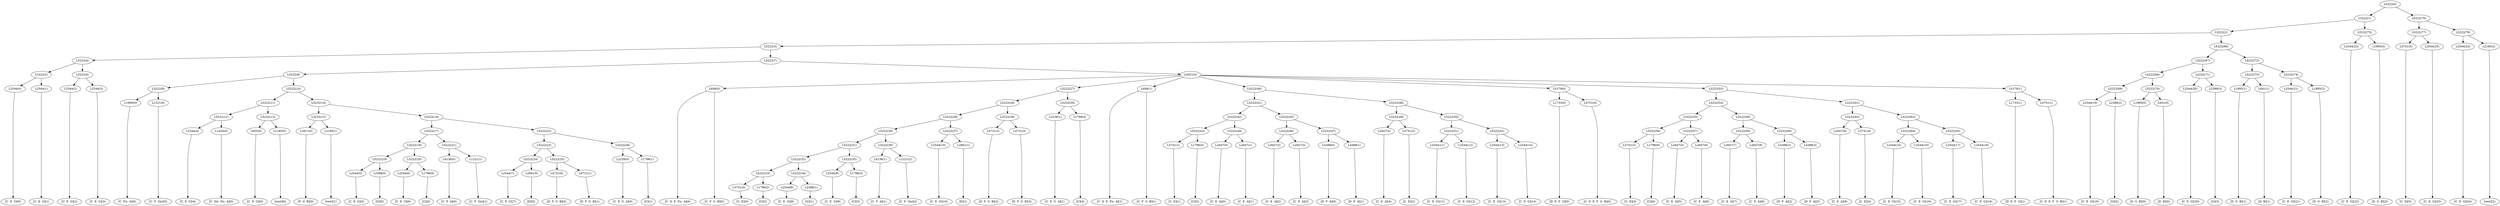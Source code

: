 digraph sample{
"L2544(0)"->"[C  E  G](0)"
"L2544(1)"->"[C  E  G](1)"
"L5222(5)"->"L2544(0)"
"L5222(5)"->"L2544(1)"
"L2544(2)"->"[C  E  G](2)"
"L2544(3)"->"[C  E  G](3)"
"L5222(6)"->"L2544(2)"
"L5222(6)"->"L2544(3)"
"L5222(4)"->"L5222(5)"
"L5222(4)"->"L5222(6)"
"L1909(0)"->"[C  Fis  A](0)"
"L1221(0)"->"[C  F  Gis](0)"
"L5222(9)"->"L1909(0)"
"L5222(9)"->"L1221(0)"
"L2544(4)"->"[C  E  G](4)"
"L1420(0)"->"[C  Dis  Fis  A](0)"
"L5222(12)"->"L2544(4)"
"L5222(12)"->"L1420(0)"
"L655(0)"->"[C  D  G](0)"
"L2185(0)"->"[rest](0)"
"L5222(13)"->"L655(0)"
"L5222(13)"->"L2185(0)"
"L5222(11)"->"L5222(12)"
"L5222(11)"->"L5222(13)"
"L3811(0)"->"[F  G  B](0)"
"L2185(1)"->"[rest](1)"
"L5222(15)"->"L3811(0)"
"L5222(15)"->"L2185(1)"
"L2544(5)"->"[C  E  G](5)"
"L2388(0)"->"[G](0)"
"L5222(19)"->"L2544(5)"
"L5222(19)"->"L2388(0)"
"L2544(6)"->"[C  E  G](6)"
"L1796(0)"->"[C](0)"
"L5222(20)"->"L2544(6)"
"L5222(20)"->"L1796(0)"
"L5222(18)"->"L5222(19)"
"L5222(18)"->"L5222(20)"
"L4136(0)"->"[C  F  A](0)"
"L1221(1)"->"[C  F  Gis](1)"
"L5222(21)"->"L4136(0)"
"L5222(21)"->"L1221(1)"
"L5222(17)"->"L5222(18)"
"L5222(17)"->"L5222(21)"
"L2544(7)"->"[C  E  G](7)"
"L2661(0)"->"[E](0)"
"L5222(24)"->"L2544(7)"
"L5222(24)"->"L2661(0)"
"L4731(0)"->"[D  F  G  B](0)"
"L4731(1)"->"[D  F  G  B](1)"
"L5222(25)"->"L4731(0)"
"L5222(25)"->"L4731(1)"
"L5222(23)"->"L5222(24)"
"L5222(23)"->"L5222(25)"
"L2238(0)"->"[C  E  G  A](0)"
"L1796(1)"->"[C](1)"
"L5222(26)"->"L2238(0)"
"L5222(26)"->"L1796(1)"
"L5222(22)"->"L5222(23)"
"L5222(22)"->"L5222(26)"
"L5222(16)"->"L5222(17)"
"L5222(16)"->"L5222(22)"
"L5222(14)"->"L5222(15)"
"L5222(14)"->"L5222(16)"
"L5222(10)"->"L5222(11)"
"L5222(10)"->"L5222(14)"
"L5222(8)"->"L5222(9)"
"L5222(8)"->"L5222(10)"
"L608(0)"->"[C  D  E  Fis  A](0)"
"L608(0)"->"[C  F  G  B](0)"
"L3741(0)"->"[C  E](0)"
"L1796(2)"->"[C](2)"
"L5222(33)"->"L3741(0)"
"L5222(33)"->"L1796(2)"
"L2544(8)"->"[C  E  G](8)"
"L2388(1)"->"[G](1)"
"L5222(34)"->"L2544(8)"
"L5222(34)"->"L2388(1)"
"L5222(32)"->"L5222(33)"
"L5222(32)"->"L5222(34)"
"L2544(9)"->"[C  E  G](9)"
"L1796(3)"->"[C](3)"
"L5222(35)"->"L2544(9)"
"L5222(35)"->"L1796(3)"
"L5222(31)"->"L5222(32)"
"L5222(31)"->"L5222(35)"
"L4136(1)"->"[C  F  A](1)"
"L1221(2)"->"[C  F  Gis](2)"
"L5222(36)"->"L4136(1)"
"L5222(36)"->"L1221(2)"
"L5222(30)"->"L5222(31)"
"L5222(30)"->"L5222(36)"
"L2544(10)"->"[C  E  G](10)"
"L2661(1)"->"[E](1)"
"L5222(37)"->"L2544(10)"
"L5222(37)"->"L2661(1)"
"L5222(29)"->"L5222(30)"
"L5222(29)"->"L5222(37)"
"L4731(2)"->"[D  F  G  B](2)"
"L4731(3)"->"[D  F  G  B](3)"
"L5222(38)"->"L4731(2)"
"L5222(38)"->"L4731(3)"
"L5222(28)"->"L5222(29)"
"L5222(28)"->"L5222(38)"
"L2238(1)"->"[C  E  G  A](1)"
"L1796(4)"->"[C](4)"
"L5222(39)"->"L2238(1)"
"L5222(39)"->"L1796(4)"
"L5222(27)"->"L5222(28)"
"L5222(27)"->"L5222(39)"
"L608(1)"->"[C  D  E  Fis  A](1)"
"L608(1)"->"[C  F  G  B](1)"
"L3741(1)"->"[C  E](1)"
"L1796(5)"->"[C](5)"
"L5222(43)"->"L3741(1)"
"L5222(43)"->"L1796(5)"
"L2647(0)"->"[C  E  A](0)"
"L2647(1)"->"[C  E  A](1)"
"L5222(44)"->"L2647(0)"
"L5222(44)"->"L2647(1)"
"L5222(42)"->"L5222(43)"
"L5222(42)"->"L5222(44)"
"L2647(2)"->"[C  E  A](2)"
"L2647(3)"->"[C  E  A](3)"
"L5222(46)"->"L2647(2)"
"L5222(46)"->"L2647(3)"
"L4388(0)"->"[D  F  A](0)"
"L4388(1)"->"[D  F  A](1)"
"L5222(47)"->"L4388(0)"
"L5222(47)"->"L4388(1)"
"L5222(45)"->"L5222(46)"
"L5222(45)"->"L5222(47)"
"L5222(41)"->"L5222(42)"
"L5222(41)"->"L5222(45)"
"L2647(4)"->"[C  E  A](4)"
"L3741(2)"->"[C  E](2)"
"L5222(49)"->"L2647(4)"
"L5222(49)"->"L3741(2)"
"L2544(11)"->"[C  E  G](11)"
"L2544(12)"->"[C  E  G](12)"
"L5222(51)"->"L2544(11)"
"L5222(51)"->"L2544(12)"
"L2544(13)"->"[C  E  G](13)"
"L2544(14)"->"[C  E  G](14)"
"L5222(52)"->"L2544(13)"
"L5222(52)"->"L2544(14)"
"L5222(50)"->"L5222(51)"
"L5222(50)"->"L5222(52)"
"L5222(48)"->"L5222(49)"
"L5222(48)"->"L5222(50)"
"L5222(40)"->"L5222(41)"
"L5222(40)"->"L5222(48)"
"L1733(0)"->"[D  E  F  G](0)"
"L4751(0)"->"[C  D  E  F  G  B](0)"
"L5179(0)"->"L1733(0)"
"L5179(0)"->"L4751(0)"
"L3741(3)"->"[C  E](3)"
"L1796(6)"->"[C](6)"
"L5222(56)"->"L3741(3)"
"L5222(56)"->"L1796(6)"
"L2647(5)"->"[C  E  A](5)"
"L2647(6)"->"[C  E  A](6)"
"L5222(57)"->"L2647(5)"
"L5222(57)"->"L2647(6)"
"L5222(55)"->"L5222(56)"
"L5222(55)"->"L5222(57)"
"L2647(7)"->"[C  E  A](7)"
"L2647(8)"->"[C  E  A](8)"
"L5222(59)"->"L2647(7)"
"L5222(59)"->"L2647(8)"
"L4388(2)"->"[D  F  A](2)"
"L4388(3)"->"[D  F  A](3)"
"L5222(60)"->"L4388(2)"
"L5222(60)"->"L4388(3)"
"L5222(58)"->"L5222(59)"
"L5222(58)"->"L5222(60)"
"L5222(54)"->"L5222(55)"
"L5222(54)"->"L5222(58)"
"L2647(9)"->"[C  E  A](9)"
"L3741(4)"->"[C  E](4)"
"L5222(62)"->"L2647(9)"
"L5222(62)"->"L3741(4)"
"L2544(15)"->"[C  E  G](15)"
"L2544(16)"->"[C  E  G](16)"
"L5222(64)"->"L2544(15)"
"L5222(64)"->"L2544(16)"
"L2544(17)"->"[C  E  G](17)"
"L2544(18)"->"[C  E  G](18)"
"L5222(65)"->"L2544(17)"
"L5222(65)"->"L2544(18)"
"L5222(63)"->"L5222(64)"
"L5222(63)"->"L5222(65)"
"L5222(61)"->"L5222(62)"
"L5222(61)"->"L5222(63)"
"L5222(53)"->"L5222(54)"
"L5222(53)"->"L5222(61)"
"L1733(1)"->"[D  E  F  G](1)"
"L4751(1)"->"[C  D  E  F  G  B](1)"
"L5179(1)"->"L1733(1)"
"L5179(1)"->"L4751(1)"
"L4521(0)"->"L608(0)"
"L4521(0)"->"L5222(27)"
"L4521(0)"->"L608(1)"
"L4521(0)"->"L5222(40)"
"L4521(0)"->"L5179(0)"
"L4521(0)"->"L5222(53)"
"L4521(0)"->"L5179(1)"
"L5222(7)"->"L5222(8)"
"L5222(7)"->"L4521(0)"
"L5222(3)"->"L5222(4)"
"L5222(3)"->"L5222(7)"
"L2544(19)"->"[C  E  G](19)"
"L2388(2)"->"[G](2)"
"L5222(69)"->"L2544(19)"
"L5222(69)"->"L2388(2)"
"L1895(0)"->"[D  G  B](0)"
"L641(0)"->"[D  B](0)"
"L5222(70)"->"L1895(0)"
"L5222(70)"->"L641(0)"
"L5222(68)"->"L5222(69)"
"L5222(68)"->"L5222(70)"
"L2544(20)"->"[C  E  G](20)"
"L2388(3)"->"[G](3)"
"L5222(71)"->"L2544(20)"
"L5222(71)"->"L2388(3)"
"L5222(67)"->"L5222(68)"
"L5222(67)"->"L5222(71)"
"L1895(1)"->"[D  G  B](1)"
"L641(1)"->"[D  B](1)"
"L5222(73)"->"L1895(1)"
"L5222(73)"->"L641(1)"
"L2544(21)"->"[C  E  G](21)"
"L1895(2)"->"[D  G  B](2)"
"L5222(74)"->"L2544(21)"
"L5222(74)"->"L1895(2)"
"L5222(72)"->"L5222(73)"
"L5222(72)"->"L5222(74)"
"L5222(66)"->"L5222(67)"
"L5222(66)"->"L5222(72)"
"L5222(2)"->"L5222(3)"
"L5222(2)"->"L5222(66)"
"L2544(22)"->"[C  E  G](22)"
"L1895(3)"->"[D  G  B](3)"
"L5222(75)"->"L2544(22)"
"L5222(75)"->"L1895(3)"
"L5222(1)"->"L5222(2)"
"L5222(1)"->"L5222(75)"
"L3741(5)"->"[C  E](5)"
"L2544(23)"->"[C  E  G](23)"
"L5222(77)"->"L3741(5)"
"L5222(77)"->"L2544(23)"
"L2544(24)"->"[C  E  G](24)"
"L2185(2)"->"[rest](2)"
"L5222(78)"->"L2544(24)"
"L5222(78)"->"L2185(2)"
"L5222(76)"->"L5222(77)"
"L5222(76)"->"L5222(78)"
"L5222(0)"->"L5222(1)"
"L5222(0)"->"L5222(76)"
{rank = min; "L5222(0)"}
{rank = same; "L5222(1)"; "L5222(76)";}
{rank = same; "L5222(2)"; "L5222(75)"; "L5222(77)"; "L5222(78)";}
{rank = same; "L5222(3)"; "L5222(66)"; "L2544(22)"; "L1895(3)"; "L3741(5)"; "L2544(23)"; "L2544(24)"; "L2185(2)";}
{rank = same; "L5222(4)"; "L5222(7)"; "L5222(67)"; "L5222(72)";}
{rank = same; "L5222(5)"; "L5222(6)"; "L5222(8)"; "L4521(0)"; "L5222(68)"; "L5222(71)"; "L5222(73)"; "L5222(74)";}
{rank = same; "L2544(0)"; "L2544(1)"; "L2544(2)"; "L2544(3)"; "L5222(9)"; "L5222(10)"; "L608(0)"; "L5222(27)"; "L608(1)"; "L5222(40)"; "L5179(0)"; "L5222(53)"; "L5179(1)"; "L5222(69)"; "L5222(70)"; "L2544(20)"; "L2388(3)"; "L1895(1)"; "L641(1)"; "L2544(21)"; "L1895(2)";}
{rank = same; "L1909(0)"; "L1221(0)"; "L5222(11)"; "L5222(14)"; "L5222(28)"; "L5222(39)"; "L5222(41)"; "L5222(48)"; "L1733(0)"; "L4751(0)"; "L5222(54)"; "L5222(61)"; "L1733(1)"; "L4751(1)"; "L2544(19)"; "L2388(2)"; "L1895(0)"; "L641(0)";}
{rank = same; "L5222(12)"; "L5222(13)"; "L5222(15)"; "L5222(16)"; "L5222(29)"; "L5222(38)"; "L2238(1)"; "L1796(4)"; "L5222(42)"; "L5222(45)"; "L5222(49)"; "L5222(50)"; "L5222(55)"; "L5222(58)"; "L5222(62)"; "L5222(63)";}
{rank = same; "L2544(4)"; "L1420(0)"; "L655(0)"; "L2185(0)"; "L3811(0)"; "L2185(1)"; "L5222(17)"; "L5222(22)"; "L5222(30)"; "L5222(37)"; "L4731(2)"; "L4731(3)"; "L5222(43)"; "L5222(44)"; "L5222(46)"; "L5222(47)"; "L2647(4)"; "L3741(2)"; "L5222(51)"; "L5222(52)"; "L5222(56)"; "L5222(57)"; "L5222(59)"; "L5222(60)"; "L2647(9)"; "L3741(4)"; "L5222(64)"; "L5222(65)";}
{rank = same; "L5222(18)"; "L5222(21)"; "L5222(23)"; "L5222(26)"; "L5222(31)"; "L5222(36)"; "L2544(10)"; "L2661(1)"; "L3741(1)"; "L1796(5)"; "L2647(0)"; "L2647(1)"; "L2647(2)"; "L2647(3)"; "L4388(0)"; "L4388(1)"; "L2544(11)"; "L2544(12)"; "L2544(13)"; "L2544(14)"; "L3741(3)"; "L1796(6)"; "L2647(5)"; "L2647(6)"; "L2647(7)"; "L2647(8)"; "L4388(2)"; "L4388(3)"; "L2544(15)"; "L2544(16)"; "L2544(17)"; "L2544(18)";}
{rank = same; "L5222(19)"; "L5222(20)"; "L4136(0)"; "L1221(1)"; "L5222(24)"; "L5222(25)"; "L2238(0)"; "L1796(1)"; "L5222(32)"; "L5222(35)"; "L4136(1)"; "L1221(2)";}
{rank = same; "L2544(5)"; "L2388(0)"; "L2544(6)"; "L1796(0)"; "L2544(7)"; "L2661(0)"; "L4731(0)"; "L4731(1)"; "L5222(33)"; "L5222(34)"; "L2544(9)"; "L1796(3)";}
{rank = same; "L3741(0)"; "L1796(2)"; "L2544(8)"; "L2388(1)";}
{rank = max; "[C  D  E  F  G  B](0)"; "[C  D  E  F  G  B](1)"; "[C  D  E  Fis  A](0)"; "[C  D  E  Fis  A](1)"; "[C  D  G](0)"; "[C  Dis  Fis  A](0)"; "[C  E  A](0)"; "[C  E  A](1)"; "[C  E  A](2)"; "[C  E  A](3)"; "[C  E  A](4)"; "[C  E  A](5)"; "[C  E  A](6)"; "[C  E  A](7)"; "[C  E  A](8)"; "[C  E  A](9)"; "[C  E  G  A](0)"; "[C  E  G  A](1)"; "[C  E  G](0)"; "[C  E  G](1)"; "[C  E  G](10)"; "[C  E  G](11)"; "[C  E  G](12)"; "[C  E  G](13)"; "[C  E  G](14)"; "[C  E  G](15)"; "[C  E  G](16)"; "[C  E  G](17)"; "[C  E  G](18)"; "[C  E  G](19)"; "[C  E  G](2)"; "[C  E  G](20)"; "[C  E  G](21)"; "[C  E  G](22)"; "[C  E  G](23)"; "[C  E  G](24)"; "[C  E  G](3)"; "[C  E  G](4)"; "[C  E  G](5)"; "[C  E  G](6)"; "[C  E  G](7)"; "[C  E  G](8)"; "[C  E  G](9)"; "[C  E](0)"; "[C  E](1)"; "[C  E](2)"; "[C  E](3)"; "[C  E](4)"; "[C  E](5)"; "[C  F  A](0)"; "[C  F  A](1)"; "[C  F  G  B](0)"; "[C  F  G  B](1)"; "[C  F  Gis](0)"; "[C  F  Gis](1)"; "[C  F  Gis](2)"; "[C  Fis  A](0)"; "[C](0)"; "[C](1)"; "[C](2)"; "[C](3)"; "[C](4)"; "[C](5)"; "[C](6)"; "[D  B](0)"; "[D  B](1)"; "[D  E  F  G](0)"; "[D  E  F  G](1)"; "[D  F  A](0)"; "[D  F  A](1)"; "[D  F  A](2)"; "[D  F  A](3)"; "[D  F  G  B](0)"; "[D  F  G  B](1)"; "[D  F  G  B](2)"; "[D  F  G  B](3)"; "[D  G  B](0)"; "[D  G  B](1)"; "[D  G  B](2)"; "[D  G  B](3)"; "[E](0)"; "[E](1)"; "[F  G  B](0)"; "[G](0)"; "[G](1)"; "[G](2)"; "[G](3)"; "[rest](0)"; "[rest](1)"; "[rest](2)";}
}